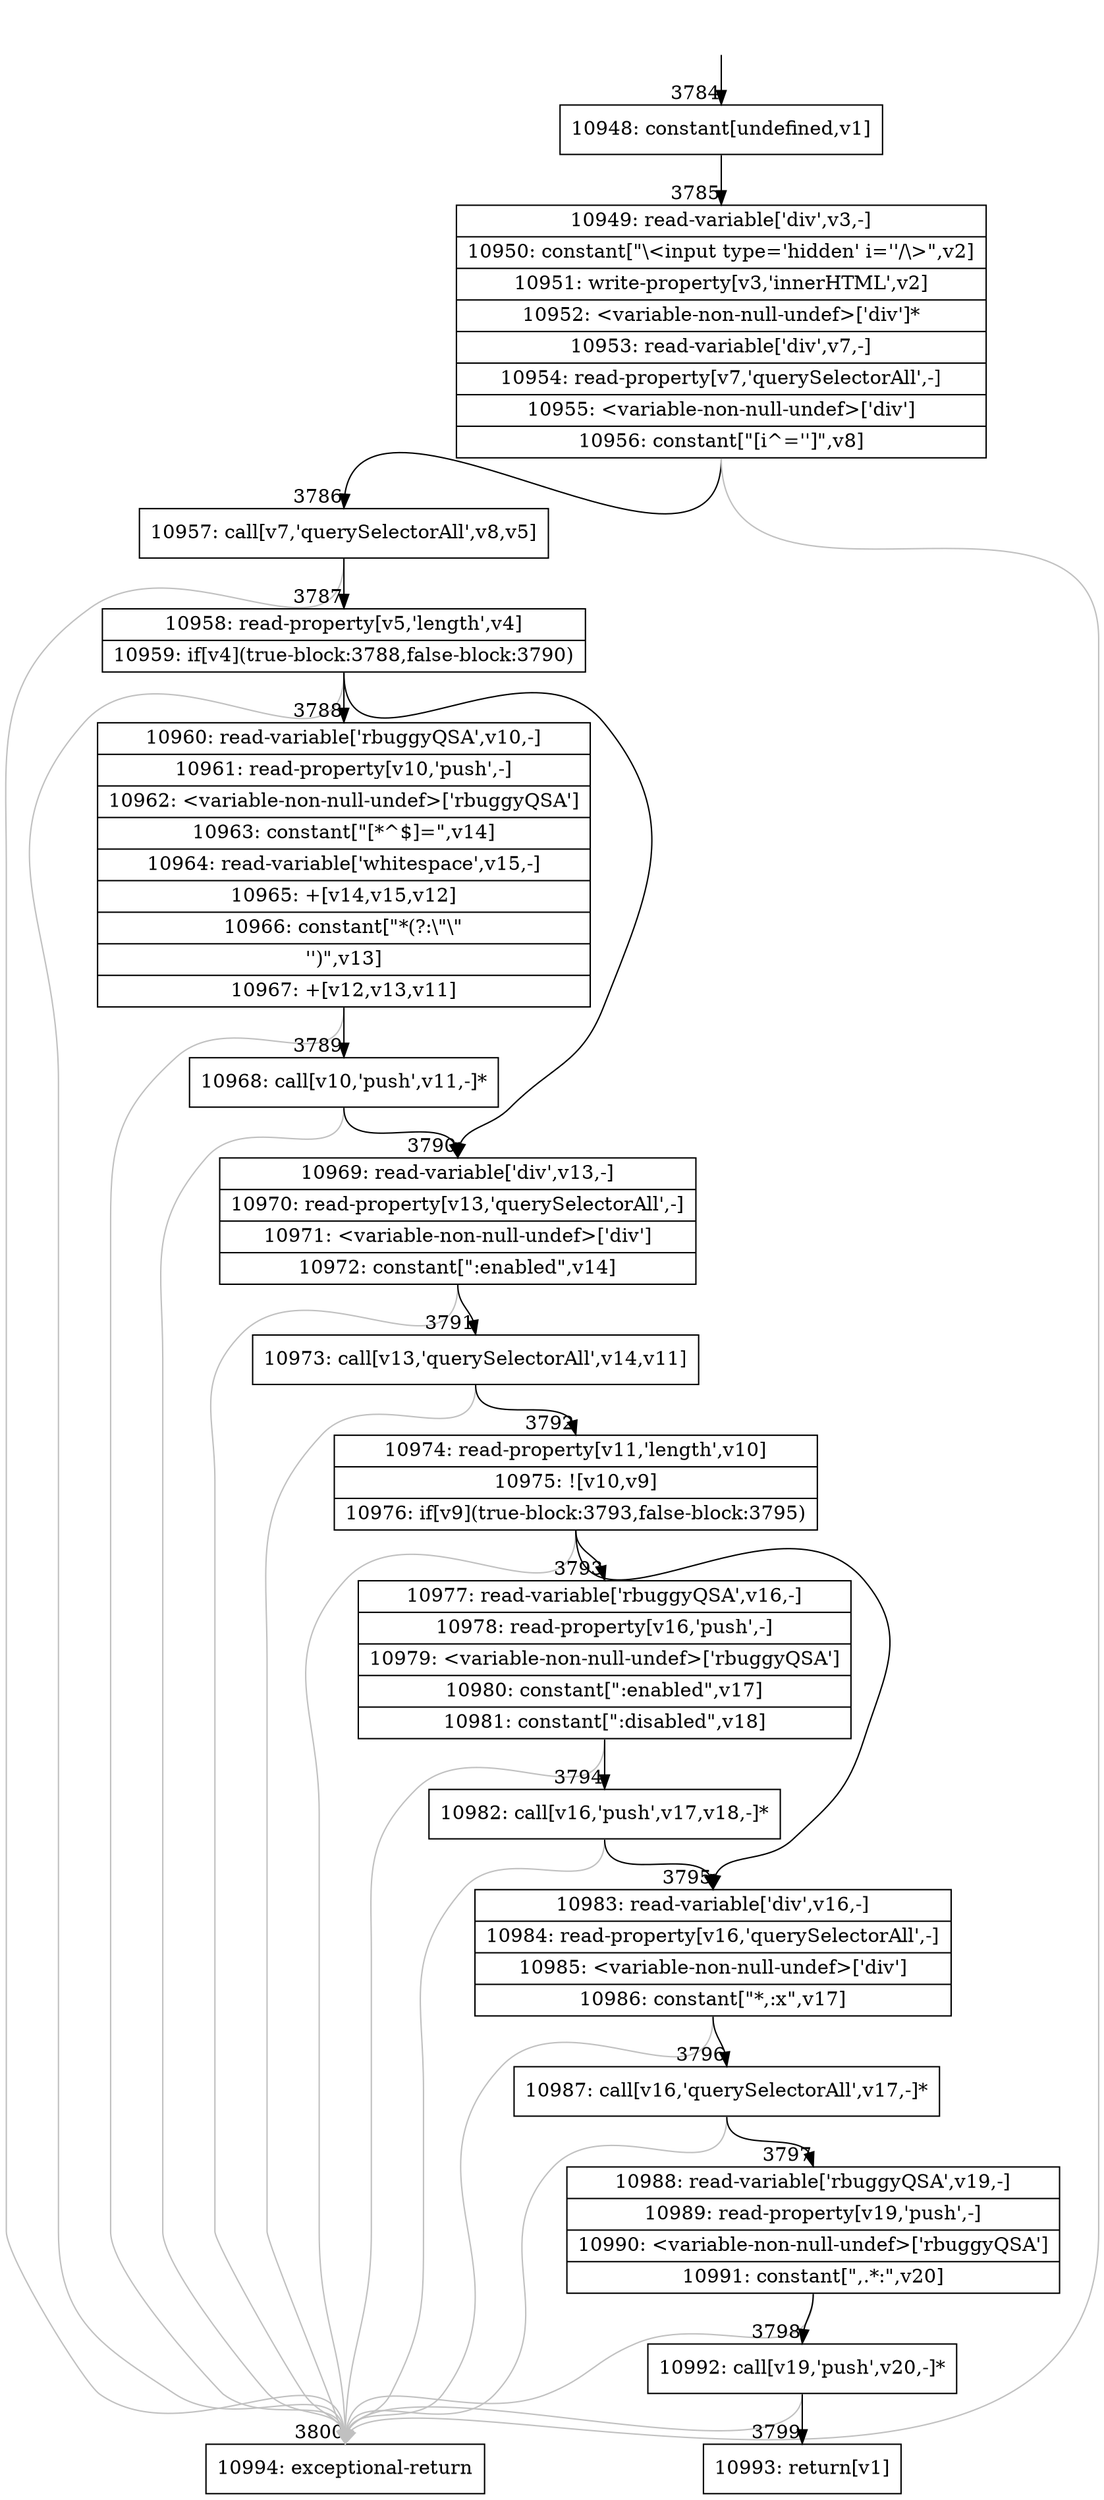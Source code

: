 digraph {
rankdir="TD"
BB_entry252[shape=none,label=""];
BB_entry252 -> BB3784 [tailport=s, headport=n, headlabel="    3784"]
BB3784 [shape=record label="{10948: constant[undefined,v1]}" ] 
BB3784 -> BB3785 [tailport=s, headport=n, headlabel="      3785"]
BB3785 [shape=record label="{10949: read-variable['div',v3,-]|10950: constant[\"\\\<input type='hidden' i=''/\\\>\",v2]|10951: write-property[v3,'innerHTML',v2]|10952: \<variable-non-null-undef\>['div']*|10953: read-variable['div',v7,-]|10954: read-property[v7,'querySelectorAll',-]|10955: \<variable-non-null-undef\>['div']|10956: constant[\"[i^='']\",v8]}" ] 
BB3785 -> BB3786 [tailport=s, headport=n, headlabel="      3786"]
BB3785 -> BB3800 [tailport=s, headport=n, color=gray, headlabel="      3800"]
BB3786 [shape=record label="{10957: call[v7,'querySelectorAll',v8,v5]}" ] 
BB3786 -> BB3787 [tailport=s, headport=n, headlabel="      3787"]
BB3786 -> BB3800 [tailport=s, headport=n, color=gray]
BB3787 [shape=record label="{10958: read-property[v5,'length',v4]|10959: if[v4](true-block:3788,false-block:3790)}" ] 
BB3787 -> BB3788 [tailport=s, headport=n, headlabel="      3788"]
BB3787 -> BB3790 [tailport=s, headport=n, headlabel="      3790"]
BB3787 -> BB3800 [tailport=s, headport=n, color=gray]
BB3788 [shape=record label="{10960: read-variable['rbuggyQSA',v10,-]|10961: read-property[v10,'push',-]|10962: \<variable-non-null-undef\>['rbuggyQSA']|10963: constant[\"[*^$]=\",v14]|10964: read-variable['whitespace',v15,-]|10965: +[v14,v15,v12]|10966: constant[\"*(?:\\\"\\\"|'')\",v13]|10967: +[v12,v13,v11]}" ] 
BB3788 -> BB3789 [tailport=s, headport=n, headlabel="      3789"]
BB3788 -> BB3800 [tailport=s, headport=n, color=gray]
BB3789 [shape=record label="{10968: call[v10,'push',v11,-]*}" ] 
BB3789 -> BB3790 [tailport=s, headport=n]
BB3789 -> BB3800 [tailport=s, headport=n, color=gray]
BB3790 [shape=record label="{10969: read-variable['div',v13,-]|10970: read-property[v13,'querySelectorAll',-]|10971: \<variable-non-null-undef\>['div']|10972: constant[\":enabled\",v14]}" ] 
BB3790 -> BB3791 [tailport=s, headport=n, headlabel="      3791"]
BB3790 -> BB3800 [tailport=s, headport=n, color=gray]
BB3791 [shape=record label="{10973: call[v13,'querySelectorAll',v14,v11]}" ] 
BB3791 -> BB3792 [tailport=s, headport=n, headlabel="      3792"]
BB3791 -> BB3800 [tailport=s, headport=n, color=gray]
BB3792 [shape=record label="{10974: read-property[v11,'length',v10]|10975: ![v10,v9]|10976: if[v9](true-block:3793,false-block:3795)}" ] 
BB3792 -> BB3793 [tailport=s, headport=n, headlabel="      3793"]
BB3792 -> BB3795 [tailport=s, headport=n, headlabel="      3795"]
BB3792 -> BB3800 [tailport=s, headport=n, color=gray]
BB3793 [shape=record label="{10977: read-variable['rbuggyQSA',v16,-]|10978: read-property[v16,'push',-]|10979: \<variable-non-null-undef\>['rbuggyQSA']|10980: constant[\":enabled\",v17]|10981: constant[\":disabled\",v18]}" ] 
BB3793 -> BB3794 [tailport=s, headport=n, headlabel="      3794"]
BB3793 -> BB3800 [tailport=s, headport=n, color=gray]
BB3794 [shape=record label="{10982: call[v16,'push',v17,v18,-]*}" ] 
BB3794 -> BB3795 [tailport=s, headport=n]
BB3794 -> BB3800 [tailport=s, headport=n, color=gray]
BB3795 [shape=record label="{10983: read-variable['div',v16,-]|10984: read-property[v16,'querySelectorAll',-]|10985: \<variable-non-null-undef\>['div']|10986: constant[\"*,:x\",v17]}" ] 
BB3795 -> BB3796 [tailport=s, headport=n, headlabel="      3796"]
BB3795 -> BB3800 [tailport=s, headport=n, color=gray]
BB3796 [shape=record label="{10987: call[v16,'querySelectorAll',v17,-]*}" ] 
BB3796 -> BB3797 [tailport=s, headport=n, headlabel="      3797"]
BB3796 -> BB3800 [tailport=s, headport=n, color=gray]
BB3797 [shape=record label="{10988: read-variable['rbuggyQSA',v19,-]|10989: read-property[v19,'push',-]|10990: \<variable-non-null-undef\>['rbuggyQSA']|10991: constant[\",.*:\",v20]}" ] 
BB3797 -> BB3798 [tailport=s, headport=n, headlabel="      3798"]
BB3797 -> BB3800 [tailport=s, headport=n, color=gray]
BB3798 [shape=record label="{10992: call[v19,'push',v20,-]*}" ] 
BB3798 -> BB3799 [tailport=s, headport=n, headlabel="      3799"]
BB3798 -> BB3800 [tailport=s, headport=n, color=gray]
BB3799 [shape=record label="{10993: return[v1]}" ] 
BB3800 [shape=record label="{10994: exceptional-return}" ] 
}
